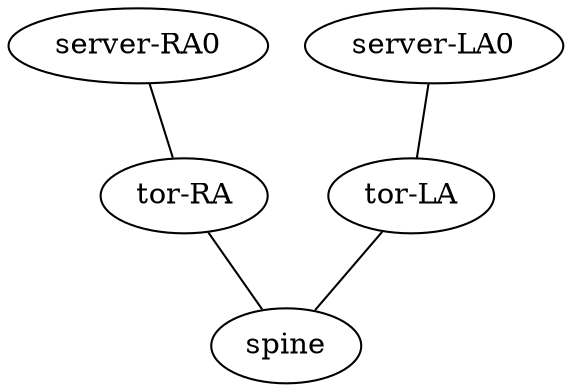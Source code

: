 graph vx {
"tor-LA" [function="leaf" vagrant="eth1" os="hashicorp/bionic64" version="1.0.282" memory="600" config="./helper_scripts/config_production_switch.sh" ]
"server-LA0" [function="host" vagrant="eth3" os="hashicorp/bionic64" version="1.0.282" memory="600" config="./helper_scripts/config_production_server.sh" ]

"tor-RA" [function="leaf" vagrant="eth1" os="hashicorp/bionic64" version="1.0.282" memory="600" config="./helper_scripts/config_production_switch.sh" ]
"server-RA0" [function="host" vagrant="eth3" os="hashicorp/bionic64" version="1.0.282" memory="600" config="./helper_scripts/config_production_server.sh" ]

"tor-LA":"eth50" -- "spine":"eth1"
"tor-RA":"eth50" -- "spine":"eth2"

"server-LA0":"eth1" -- "tor-LA":"eth1" [left_mac="00:01:00:11:11:01"]
"server-RA0":"eth1" -- "tor-RA":"eth1" [left_mac="00:01:00:11:11:01"]
}
